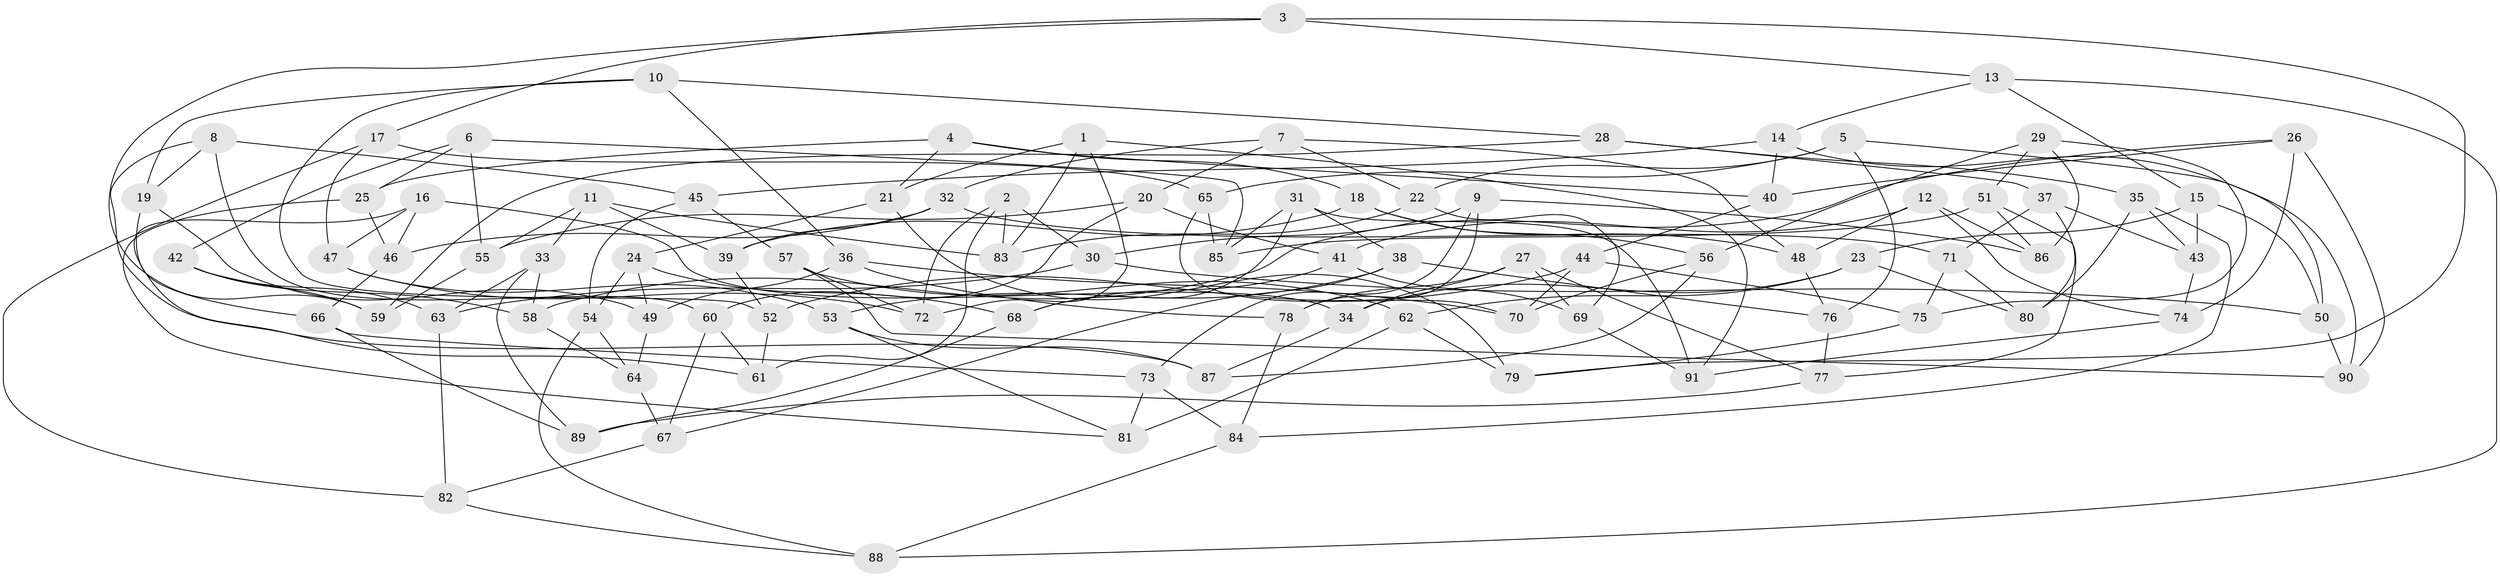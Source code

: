 // Generated by graph-tools (version 1.1) at 2025/26/03/09/25 03:26:53]
// undirected, 91 vertices, 182 edges
graph export_dot {
graph [start="1"]
  node [color=gray90,style=filled];
  1;
  2;
  3;
  4;
  5;
  6;
  7;
  8;
  9;
  10;
  11;
  12;
  13;
  14;
  15;
  16;
  17;
  18;
  19;
  20;
  21;
  22;
  23;
  24;
  25;
  26;
  27;
  28;
  29;
  30;
  31;
  32;
  33;
  34;
  35;
  36;
  37;
  38;
  39;
  40;
  41;
  42;
  43;
  44;
  45;
  46;
  47;
  48;
  49;
  50;
  51;
  52;
  53;
  54;
  55;
  56;
  57;
  58;
  59;
  60;
  61;
  62;
  63;
  64;
  65;
  66;
  67;
  68;
  69;
  70;
  71;
  72;
  73;
  74;
  75;
  76;
  77;
  78;
  79;
  80;
  81;
  82;
  83;
  84;
  85;
  86;
  87;
  88;
  89;
  90;
  91;
  1 -- 91;
  1 -- 83;
  1 -- 72;
  1 -- 21;
  2 -- 72;
  2 -- 83;
  2 -- 61;
  2 -- 30;
  3 -- 79;
  3 -- 17;
  3 -- 13;
  3 -- 59;
  4 -- 18;
  4 -- 21;
  4 -- 25;
  4 -- 40;
  5 -- 76;
  5 -- 65;
  5 -- 50;
  5 -- 22;
  6 -- 42;
  6 -- 55;
  6 -- 85;
  6 -- 25;
  7 -- 22;
  7 -- 20;
  7 -- 32;
  7 -- 48;
  8 -- 45;
  8 -- 60;
  8 -- 19;
  8 -- 87;
  9 -- 86;
  9 -- 30;
  9 -- 78;
  9 -- 73;
  10 -- 19;
  10 -- 28;
  10 -- 52;
  10 -- 36;
  11 -- 39;
  11 -- 83;
  11 -- 55;
  11 -- 33;
  12 -- 74;
  12 -- 86;
  12 -- 41;
  12 -- 48;
  13 -- 15;
  13 -- 88;
  13 -- 14;
  14 -- 45;
  14 -- 40;
  14 -- 90;
  15 -- 50;
  15 -- 43;
  15 -- 23;
  16 -- 34;
  16 -- 47;
  16 -- 61;
  16 -- 46;
  17 -- 47;
  17 -- 65;
  17 -- 82;
  18 -- 56;
  18 -- 48;
  18 -- 39;
  19 -- 49;
  19 -- 66;
  20 -- 55;
  20 -- 60;
  20 -- 41;
  21 -- 24;
  21 -- 79;
  22 -- 69;
  22 -- 83;
  23 -- 34;
  23 -- 80;
  23 -- 62;
  24 -- 54;
  24 -- 49;
  24 -- 68;
  25 -- 46;
  25 -- 81;
  26 -- 74;
  26 -- 90;
  26 -- 40;
  26 -- 58;
  27 -- 77;
  27 -- 34;
  27 -- 78;
  27 -- 69;
  28 -- 59;
  28 -- 37;
  28 -- 35;
  29 -- 86;
  29 -- 51;
  29 -- 75;
  29 -- 56;
  30 -- 63;
  30 -- 50;
  31 -- 38;
  31 -- 68;
  31 -- 85;
  31 -- 91;
  32 -- 71;
  32 -- 46;
  32 -- 39;
  33 -- 58;
  33 -- 63;
  33 -- 89;
  34 -- 87;
  35 -- 43;
  35 -- 80;
  35 -- 84;
  36 -- 78;
  36 -- 49;
  36 -- 70;
  37 -- 43;
  37 -- 80;
  37 -- 71;
  38 -- 53;
  38 -- 76;
  38 -- 67;
  39 -- 52;
  40 -- 44;
  41 -- 68;
  41 -- 69;
  42 -- 58;
  42 -- 63;
  42 -- 59;
  43 -- 74;
  44 -- 75;
  44 -- 52;
  44 -- 70;
  45 -- 57;
  45 -- 54;
  46 -- 66;
  47 -- 53;
  47 -- 72;
  48 -- 76;
  49 -- 64;
  50 -- 90;
  51 -- 85;
  51 -- 77;
  51 -- 86;
  52 -- 61;
  53 -- 87;
  53 -- 81;
  54 -- 64;
  54 -- 88;
  55 -- 59;
  56 -- 70;
  56 -- 87;
  57 -- 62;
  57 -- 90;
  57 -- 72;
  58 -- 64;
  60 -- 61;
  60 -- 67;
  62 -- 81;
  62 -- 79;
  63 -- 82;
  64 -- 67;
  65 -- 70;
  65 -- 85;
  66 -- 73;
  66 -- 89;
  67 -- 82;
  68 -- 89;
  69 -- 91;
  71 -- 75;
  71 -- 80;
  73 -- 84;
  73 -- 81;
  74 -- 91;
  75 -- 79;
  76 -- 77;
  77 -- 89;
  78 -- 84;
  82 -- 88;
  84 -- 88;
}
